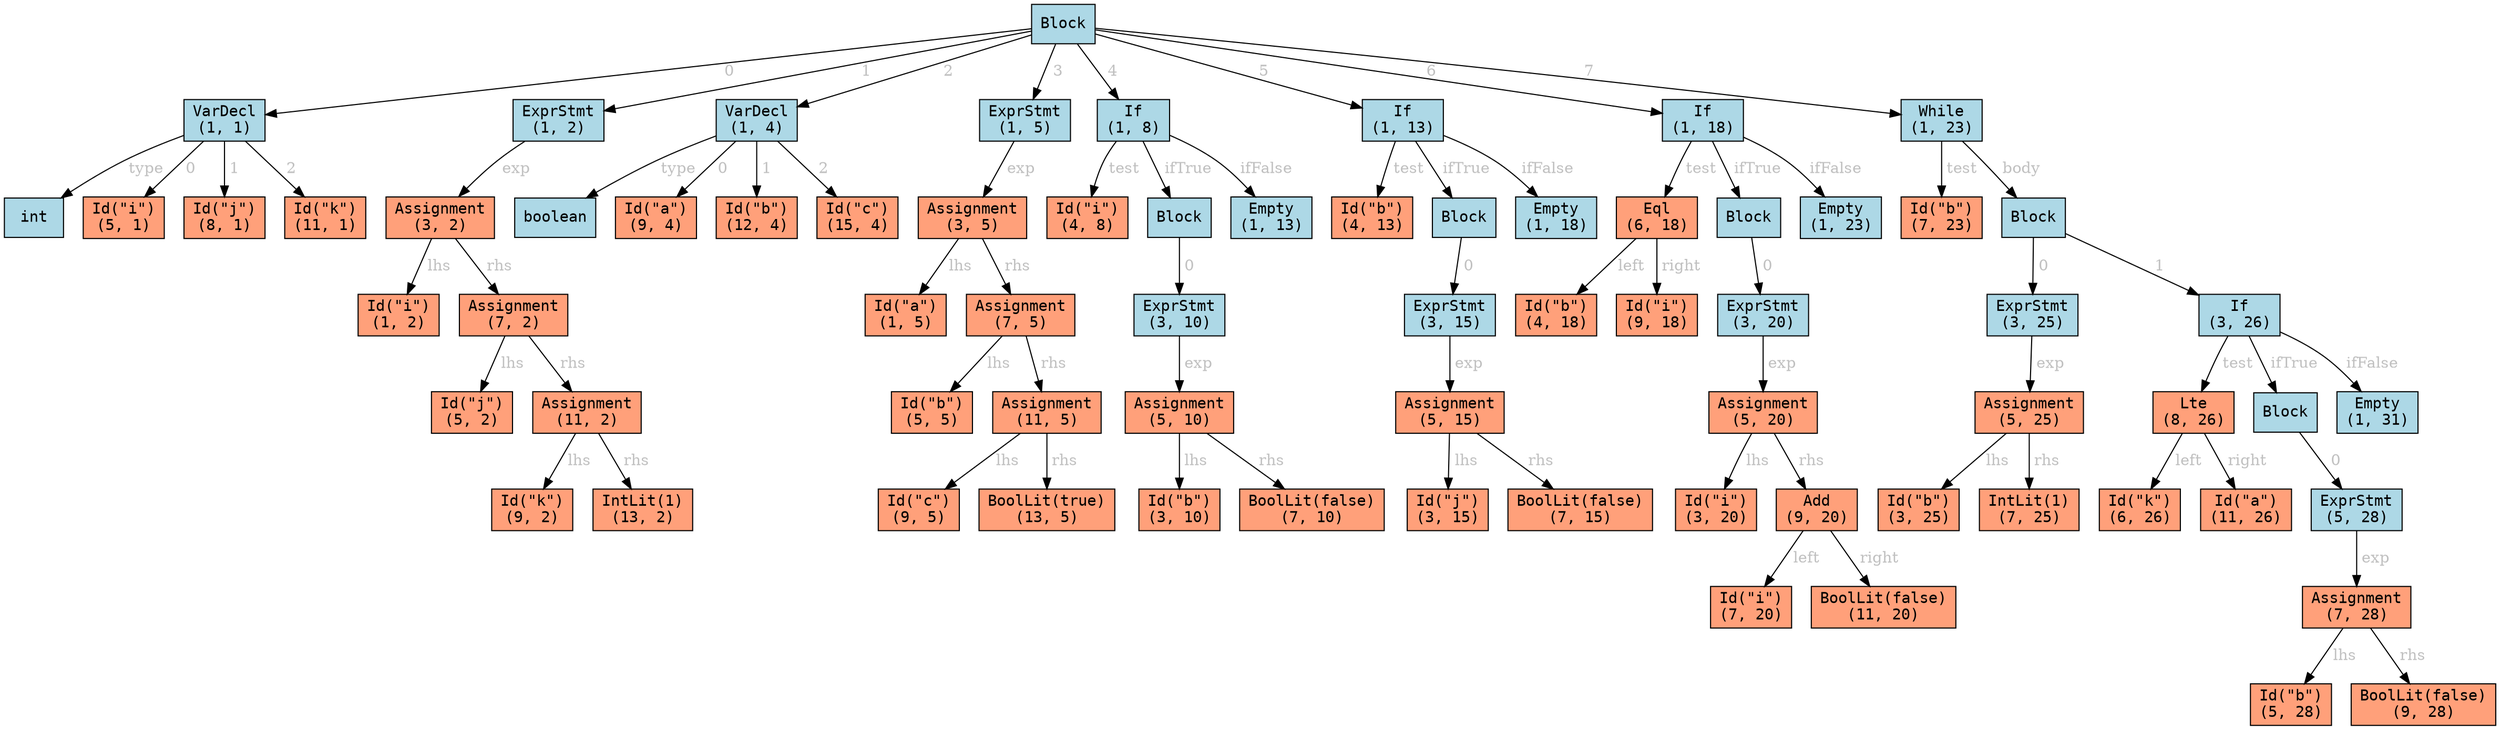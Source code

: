 digraph AST {
node [shape=box style=filled fontname=Courier];
0[label="Block" fillcolor="lightblue"];0 -> 1[label=" 0", fontcolor="gray"];
1[label="VarDecl\n(1, 1)" fillcolor="lightblue"];1 -> 2[label=" type", fontcolor="gray"];
2[label="int" fillcolor="lightblue"];1 -> 3[label=" 0", fontcolor="gray"];
3[label="Id(\"i\")\n(5, 1)" fillcolor="lightsalmon"];1 -> 4[label=" 1", fontcolor="gray"];
4[label="Id(\"j\")\n(8, 1)" fillcolor="lightsalmon"];1 -> 5[label=" 2", fontcolor="gray"];
5[label="Id(\"k\")\n(11, 1)" fillcolor="lightsalmon"];0 -> 6[label=" 1", fontcolor="gray"];
6[label="ExprStmt\n(1, 2)" fillcolor="lightblue"];6 -> 7[label=" exp", fontcolor="gray"];
7[label="Assignment\n(3, 2)" fillcolor="lightsalmon"];7 -> 8[label=" lhs", fontcolor="gray"];
8[label="Id(\"i\")\n(1, 2)" fillcolor="lightsalmon"];7 -> 9[label=" rhs", fontcolor="gray"];
9[label="Assignment\n(7, 2)" fillcolor="lightsalmon"];9 -> 10[label=" lhs", fontcolor="gray"];
10[label="Id(\"j\")\n(5, 2)" fillcolor="lightsalmon"];9 -> 11[label=" rhs", fontcolor="gray"];
11[label="Assignment\n(11, 2)" fillcolor="lightsalmon"];11 -> 12[label=" lhs", fontcolor="gray"];
12[label="Id(\"k\")\n(9, 2)" fillcolor="lightsalmon"];11 -> 13[label=" rhs", fontcolor="gray"];
13[label="IntLit(1)\n(13, 2)" fillcolor="lightsalmon"];0 -> 14[label=" 2", fontcolor="gray"];
14[label="VarDecl\n(1, 4)" fillcolor="lightblue"];14 -> 15[label=" type", fontcolor="gray"];
15[label="boolean" fillcolor="lightblue"];14 -> 16[label=" 0", fontcolor="gray"];
16[label="Id(\"a\")\n(9, 4)" fillcolor="lightsalmon"];14 -> 17[label=" 1", fontcolor="gray"];
17[label="Id(\"b\")\n(12, 4)" fillcolor="lightsalmon"];14 -> 18[label=" 2", fontcolor="gray"];
18[label="Id(\"c\")\n(15, 4)" fillcolor="lightsalmon"];0 -> 19[label=" 3", fontcolor="gray"];
19[label="ExprStmt\n(1, 5)" fillcolor="lightblue"];19 -> 20[label=" exp", fontcolor="gray"];
20[label="Assignment\n(3, 5)" fillcolor="lightsalmon"];20 -> 21[label=" lhs", fontcolor="gray"];
21[label="Id(\"a\")\n(1, 5)" fillcolor="lightsalmon"];20 -> 22[label=" rhs", fontcolor="gray"];
22[label="Assignment\n(7, 5)" fillcolor="lightsalmon"];22 -> 23[label=" lhs", fontcolor="gray"];
23[label="Id(\"b\")\n(5, 5)" fillcolor="lightsalmon"];22 -> 24[label=" rhs", fontcolor="gray"];
24[label="Assignment\n(11, 5)" fillcolor="lightsalmon"];24 -> 25[label=" lhs", fontcolor="gray"];
25[label="Id(\"c\")\n(9, 5)" fillcolor="lightsalmon"];24 -> 26[label=" rhs", fontcolor="gray"];
26[label="BoolLit(true)\n(13, 5)" fillcolor="lightsalmon"];0 -> 27[label=" 4", fontcolor="gray"];
27[label="If\n(1, 8)" fillcolor="lightblue"];27 -> 28[label=" test", fontcolor="gray"];
28[label="Id(\"i\")\n(4, 8)" fillcolor="lightsalmon"];27 -> 29[label=" ifTrue", fontcolor="gray"];
29[label="Block" fillcolor="lightblue"];29 -> 30[label=" 0", fontcolor="gray"];
30[label="ExprStmt\n(3, 10)" fillcolor="lightblue"];30 -> 31[label=" exp", fontcolor="gray"];
31[label="Assignment\n(5, 10)" fillcolor="lightsalmon"];31 -> 32[label=" lhs", fontcolor="gray"];
32[label="Id(\"b\")\n(3, 10)" fillcolor="lightsalmon"];31 -> 33[label=" rhs", fontcolor="gray"];
33[label="BoolLit(false)\n(7, 10)" fillcolor="lightsalmon"];27 -> 34[label=" ifFalse", fontcolor="gray"];
34[label="Empty\n(1, 13)" fillcolor="lightblue"];0 -> 35[label=" 5", fontcolor="gray"];
35[label="If\n(1, 13)" fillcolor="lightblue"];35 -> 36[label=" test", fontcolor="gray"];
36[label="Id(\"b\")\n(4, 13)" fillcolor="lightsalmon"];35 -> 37[label=" ifTrue", fontcolor="gray"];
37[label="Block" fillcolor="lightblue"];37 -> 38[label=" 0", fontcolor="gray"];
38[label="ExprStmt\n(3, 15)" fillcolor="lightblue"];38 -> 39[label=" exp", fontcolor="gray"];
39[label="Assignment\n(5, 15)" fillcolor="lightsalmon"];39 -> 40[label=" lhs", fontcolor="gray"];
40[label="Id(\"j\")\n(3, 15)" fillcolor="lightsalmon"];39 -> 41[label=" rhs", fontcolor="gray"];
41[label="BoolLit(false)\n(7, 15)" fillcolor="lightsalmon"];35 -> 42[label=" ifFalse", fontcolor="gray"];
42[label="Empty\n(1, 18)" fillcolor="lightblue"];0 -> 43[label=" 6", fontcolor="gray"];
43[label="If\n(1, 18)" fillcolor="lightblue"];43 -> 44[label=" test", fontcolor="gray"];
44[label="Eql\n(6, 18)" fillcolor="lightsalmon"];44 -> 45[label=" left", fontcolor="gray"];
45[label="Id(\"b\")\n(4, 18)" fillcolor="lightsalmon"];44 -> 46[label=" right", fontcolor="gray"];
46[label="Id(\"i\")\n(9, 18)" fillcolor="lightsalmon"];43 -> 47[label=" ifTrue", fontcolor="gray"];
47[label="Block" fillcolor="lightblue"];47 -> 48[label=" 0", fontcolor="gray"];
48[label="ExprStmt\n(3, 20)" fillcolor="lightblue"];48 -> 49[label=" exp", fontcolor="gray"];
49[label="Assignment\n(5, 20)" fillcolor="lightsalmon"];49 -> 50[label=" lhs", fontcolor="gray"];
50[label="Id(\"i\")\n(3, 20)" fillcolor="lightsalmon"];49 -> 51[label=" rhs", fontcolor="gray"];
51[label="Add\n(9, 20)" fillcolor="lightsalmon"];51 -> 52[label=" left", fontcolor="gray"];
52[label="Id(\"i\")\n(7, 20)" fillcolor="lightsalmon"];51 -> 53[label=" right", fontcolor="gray"];
53[label="BoolLit(false)\n(11, 20)" fillcolor="lightsalmon"];43 -> 54[label=" ifFalse", fontcolor="gray"];
54[label="Empty\n(1, 23)" fillcolor="lightblue"];0 -> 55[label=" 7", fontcolor="gray"];
55[label="While\n(1, 23)" fillcolor="lightblue"];55 -> 56[label=" test", fontcolor="gray"];
56[label="Id(\"b\")\n(7, 23)" fillcolor="lightsalmon"];55 -> 57[label=" body", fontcolor="gray"];
57[label="Block" fillcolor="lightblue"];57 -> 58[label=" 0", fontcolor="gray"];
58[label="ExprStmt\n(3, 25)" fillcolor="lightblue"];58 -> 59[label=" exp", fontcolor="gray"];
59[label="Assignment\n(5, 25)" fillcolor="lightsalmon"];59 -> 60[label=" lhs", fontcolor="gray"];
60[label="Id(\"b\")\n(3, 25)" fillcolor="lightsalmon"];59 -> 61[label=" rhs", fontcolor="gray"];
61[label="IntLit(1)\n(7, 25)" fillcolor="lightsalmon"];57 -> 62[label=" 1", fontcolor="gray"];
62[label="If\n(3, 26)" fillcolor="lightblue"];62 -> 63[label=" test", fontcolor="gray"];
63[label="Lte\n(8, 26)" fillcolor="lightsalmon"];63 -> 64[label=" left", fontcolor="gray"];
64[label="Id(\"k\")\n(6, 26)" fillcolor="lightsalmon"];63 -> 65[label=" right", fontcolor="gray"];
65[label="Id(\"a\")\n(11, 26)" fillcolor="lightsalmon"];62 -> 66[label=" ifTrue", fontcolor="gray"];
66[label="Block" fillcolor="lightblue"];66 -> 67[label=" 0", fontcolor="gray"];
67[label="ExprStmt\n(5, 28)" fillcolor="lightblue"];67 -> 68[label=" exp", fontcolor="gray"];
68[label="Assignment\n(7, 28)" fillcolor="lightsalmon"];68 -> 69[label=" lhs", fontcolor="gray"];
69[label="Id(\"b\")\n(5, 28)" fillcolor="lightsalmon"];68 -> 70[label=" rhs", fontcolor="gray"];
70[label="BoolLit(false)\n(9, 28)" fillcolor="lightsalmon"];62 -> 71[label=" ifFalse", fontcolor="gray"];
71[label="Empty\n(1, 31)" fillcolor="lightblue"];}
